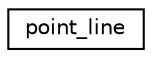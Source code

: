 digraph "Graphical Class Hierarchy"
{
  edge [fontname="Helvetica",fontsize="10",labelfontname="Helvetica",labelfontsize="10"];
  node [fontname="Helvetica",fontsize="10",shape=record];
  rankdir="LR";
  Node0 [label="point_line",height=0.2,width=0.4,color="black", fillcolor="white", style="filled",URL="$dd/def/classpoint__line.html"];
}

